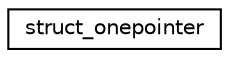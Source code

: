 digraph G
{
  edge [fontname="Helvetica",fontsize="10",labelfontname="Helvetica",labelfontsize="10"];
  node [fontname="Helvetica",fontsize="10",shape=record];
  rankdir="LR";
  Node1 [label="struct_onepointer",height=0.2,width=0.4,color="black", fillcolor="white", style="filled",URL="$structstruct__onepointer.html"];
}
